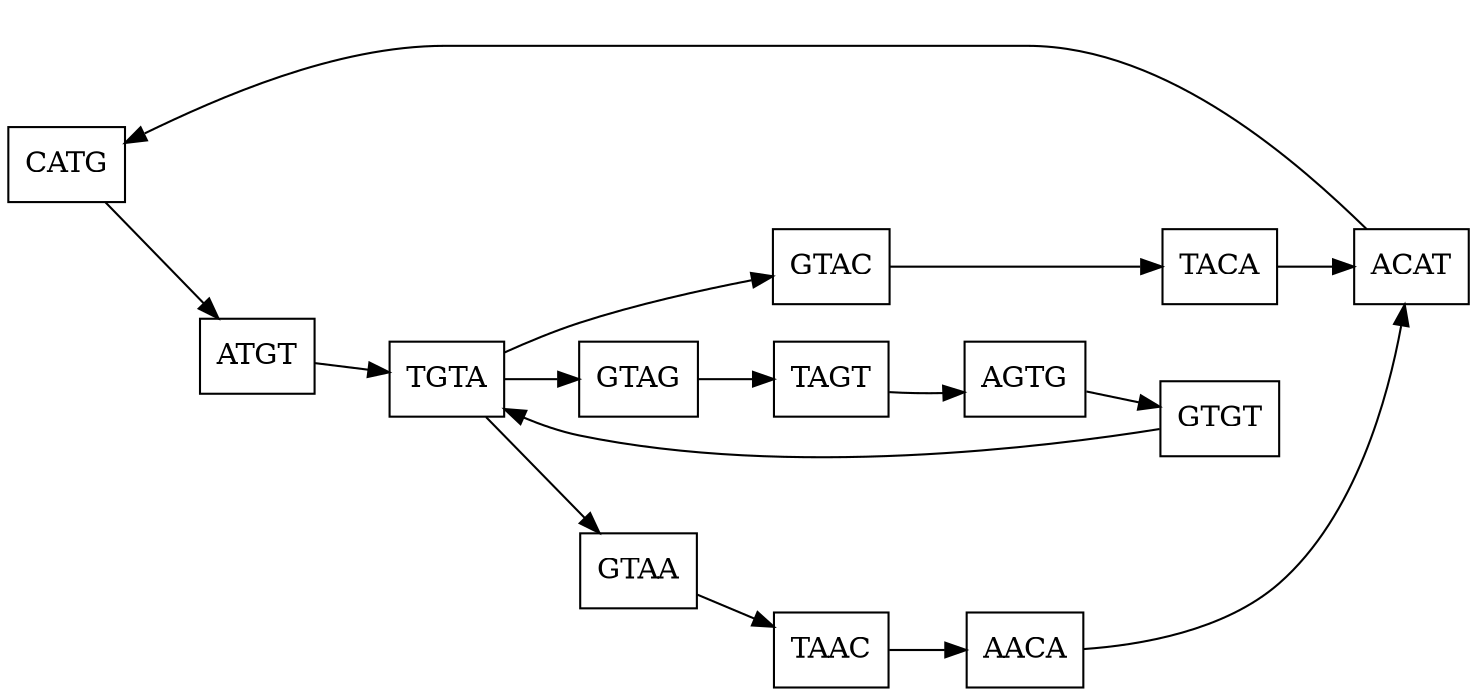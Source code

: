 digraph A { rankdir="LR"; node[shape="box"] edge[color="black"]
## CATGTAACATGTAGTGTA
   CATG
    ATGT
     TGTA
      GTAA
       TAAC
        AACA
         ACAT
          CATG
           ATGT
            TGTA
             GTAG
              TAGT
               AGTG
                GTGT
                 TGTA
                  GTAC
                   TACA
                    ACAT

#{edge[style=invis]
   CATG->
    ATGT
     TGTA->
      GTAA->
       TAAC->
        AACA->
         ACAT
          CATG
           ATGT->
            TGTA->
             GTAG->
              TAGT->
               AGTG->
                GTGT->
                 TGTA->
                  GTAC->
                   TACA->
                    ACAT->
   CATG
#}

{edge[style=invis]
   CATG->
#   ATGT
#    TGTA->
      GTAA->
#      TAAC->
#       AACA->
         ACAT->
          CATG->
#          ATGT->
#           TGTA->
#            GTAG->
              TAGT->
               AGTG->
#               GTGT->
#                TGTA->
#                 GTAC->
                   TACA->
#                   ACAT->
   CATG
}

}

